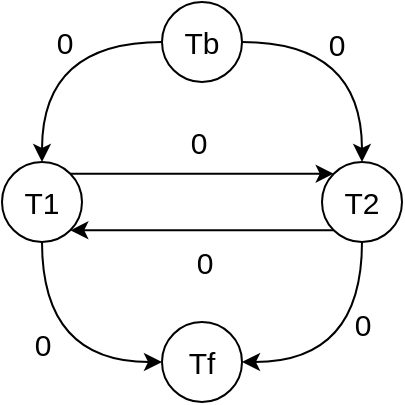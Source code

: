 <mxfile version="27.1.3">
  <diagram name="第 1 页" id="OsT5ZaaNAK7H2gvA3B1P">
    <mxGraphModel dx="1000" dy="677" grid="1" gridSize="10" guides="1" tooltips="1" connect="1" arrows="1" fold="1" page="1" pageScale="1" pageWidth="827" pageHeight="1169" math="0" shadow="0">
      <root>
        <mxCell id="0" />
        <mxCell id="1" parent="0" />
        <mxCell id="IYH3K6eARaPcJFEbaiTM-6" style="edgeStyle=orthogonalEdgeStyle;rounded=0;orthogonalLoop=1;jettySize=auto;html=1;exitX=0;exitY=0.5;exitDx=0;exitDy=0;entryX=0.5;entryY=0;entryDx=0;entryDy=0;curved=1;fontSize=15;" edge="1" parent="1" source="IYH3K6eARaPcJFEbaiTM-1" target="IYH3K6eARaPcJFEbaiTM-2">
          <mxGeometry relative="1" as="geometry" />
        </mxCell>
        <mxCell id="IYH3K6eARaPcJFEbaiTM-7" value="&lt;font&gt;0&lt;/font&gt;" style="edgeLabel;html=1;align=center;verticalAlign=middle;resizable=0;points=[];fontFamily=Helvetica;fontSize=15;fontColor=default;labelBackgroundColor=default;" vertex="1" connectable="0" parent="IYH3K6eARaPcJFEbaiTM-6">
          <mxGeometry x="-0.322" y="13" relative="1" as="geometry">
            <mxPoint x="-9" y="-13" as="offset" />
          </mxGeometry>
        </mxCell>
        <mxCell id="IYH3K6eARaPcJFEbaiTM-8" style="edgeStyle=orthogonalEdgeStyle;shape=connector;curved=1;rounded=0;orthogonalLoop=1;jettySize=auto;html=1;exitX=1;exitY=0.5;exitDx=0;exitDy=0;entryX=0.5;entryY=0;entryDx=0;entryDy=0;strokeColor=default;align=center;verticalAlign=middle;fontFamily=Helvetica;fontSize=15;fontColor=default;labelBackgroundColor=default;endArrow=classic;" edge="1" parent="1" source="IYH3K6eARaPcJFEbaiTM-1" target="IYH3K6eARaPcJFEbaiTM-3">
          <mxGeometry relative="1" as="geometry" />
        </mxCell>
        <mxCell id="IYH3K6eARaPcJFEbaiTM-9" value="0" style="edgeLabel;html=1;align=center;verticalAlign=middle;resizable=0;points=[];fontFamily=Helvetica;fontSize=15;fontColor=default;labelBackgroundColor=default;" vertex="1" connectable="0" parent="IYH3K6eARaPcJFEbaiTM-8">
          <mxGeometry x="0.222" y="-13" relative="1" as="geometry">
            <mxPoint y="-13" as="offset" />
          </mxGeometry>
        </mxCell>
        <mxCell id="IYH3K6eARaPcJFEbaiTM-1" value="Tb" style="ellipse;whiteSpace=wrap;html=1;aspect=fixed;fontSize=15;" vertex="1" parent="1">
          <mxGeometry x="360" y="200" width="40" height="40" as="geometry" />
        </mxCell>
        <mxCell id="IYH3K6eARaPcJFEbaiTM-10" style="edgeStyle=orthogonalEdgeStyle;shape=connector;curved=1;rounded=0;orthogonalLoop=1;jettySize=auto;html=1;exitX=1;exitY=0;exitDx=0;exitDy=0;entryX=0;entryY=0;entryDx=0;entryDy=0;strokeColor=default;align=center;verticalAlign=middle;fontFamily=Helvetica;fontSize=15;fontColor=default;labelBackgroundColor=default;endArrow=classic;" edge="1" parent="1" source="IYH3K6eARaPcJFEbaiTM-2" target="IYH3K6eARaPcJFEbaiTM-3">
          <mxGeometry relative="1" as="geometry" />
        </mxCell>
        <mxCell id="IYH3K6eARaPcJFEbaiTM-11" value="0" style="edgeLabel;html=1;align=center;verticalAlign=middle;resizable=0;points=[];fontFamily=Helvetica;fontSize=15;fontColor=default;labelBackgroundColor=default;" vertex="1" connectable="0" parent="IYH3K6eARaPcJFEbaiTM-10">
          <mxGeometry x="-0.025" y="3" relative="1" as="geometry">
            <mxPoint y="-13" as="offset" />
          </mxGeometry>
        </mxCell>
        <mxCell id="IYH3K6eARaPcJFEbaiTM-14" style="edgeStyle=orthogonalEdgeStyle;shape=connector;curved=1;rounded=0;orthogonalLoop=1;jettySize=auto;html=1;exitX=0.5;exitY=1;exitDx=0;exitDy=0;entryX=0;entryY=0.5;entryDx=0;entryDy=0;strokeColor=default;align=center;verticalAlign=middle;fontFamily=Helvetica;fontSize=15;fontColor=default;labelBackgroundColor=default;endArrow=classic;" edge="1" parent="1" source="IYH3K6eARaPcJFEbaiTM-2" target="IYH3K6eARaPcJFEbaiTM-4">
          <mxGeometry relative="1" as="geometry" />
        </mxCell>
        <mxCell id="IYH3K6eARaPcJFEbaiTM-16" value="0" style="edgeLabel;html=1;align=center;verticalAlign=middle;resizable=0;points=[];fontFamily=Helvetica;fontSize=15;fontColor=default;labelBackgroundColor=default;" vertex="1" connectable="0" parent="IYH3K6eARaPcJFEbaiTM-14">
          <mxGeometry x="-0.344" y="5" relative="1" as="geometry">
            <mxPoint x="-5" y="11" as="offset" />
          </mxGeometry>
        </mxCell>
        <mxCell id="IYH3K6eARaPcJFEbaiTM-2" value="&lt;font&gt;T1&lt;/font&gt;" style="ellipse;whiteSpace=wrap;html=1;aspect=fixed;fontSize=15;" vertex="1" parent="1">
          <mxGeometry x="280" y="280" width="40" height="40" as="geometry" />
        </mxCell>
        <mxCell id="IYH3K6eARaPcJFEbaiTM-12" style="edgeStyle=orthogonalEdgeStyle;shape=connector;curved=1;rounded=0;orthogonalLoop=1;jettySize=auto;html=1;exitX=0;exitY=1;exitDx=0;exitDy=0;entryX=1;entryY=1;entryDx=0;entryDy=0;strokeColor=default;align=center;verticalAlign=middle;fontFamily=Helvetica;fontSize=15;fontColor=default;labelBackgroundColor=default;endArrow=classic;" edge="1" parent="1" source="IYH3K6eARaPcJFEbaiTM-3" target="IYH3K6eARaPcJFEbaiTM-2">
          <mxGeometry relative="1" as="geometry" />
        </mxCell>
        <mxCell id="IYH3K6eARaPcJFEbaiTM-13" value="0" style="edgeLabel;html=1;align=center;verticalAlign=middle;resizable=0;points=[];fontFamily=Helvetica;fontSize=15;fontColor=default;labelBackgroundColor=default;" vertex="1" connectable="0" parent="IYH3K6eARaPcJFEbaiTM-12">
          <mxGeometry x="0.01" y="-2" relative="1" as="geometry">
            <mxPoint x="1" y="18" as="offset" />
          </mxGeometry>
        </mxCell>
        <mxCell id="IYH3K6eARaPcJFEbaiTM-15" style="edgeStyle=orthogonalEdgeStyle;shape=connector;curved=1;rounded=0;orthogonalLoop=1;jettySize=auto;html=1;exitX=0.5;exitY=1;exitDx=0;exitDy=0;entryX=1;entryY=0.5;entryDx=0;entryDy=0;strokeColor=default;align=center;verticalAlign=middle;fontFamily=Helvetica;fontSize=15;fontColor=default;labelBackgroundColor=default;endArrow=classic;" edge="1" parent="1" source="IYH3K6eARaPcJFEbaiTM-3" target="IYH3K6eARaPcJFEbaiTM-4">
          <mxGeometry relative="1" as="geometry" />
        </mxCell>
        <mxCell id="IYH3K6eARaPcJFEbaiTM-17" value="0" style="edgeLabel;html=1;align=center;verticalAlign=middle;resizable=0;points=[];fontFamily=Helvetica;fontSize=15;fontColor=default;labelBackgroundColor=default;" vertex="1" connectable="0" parent="IYH3K6eARaPcJFEbaiTM-15">
          <mxGeometry x="-0.361" y="-11" relative="1" as="geometry">
            <mxPoint x="11" y="2" as="offset" />
          </mxGeometry>
        </mxCell>
        <mxCell id="IYH3K6eARaPcJFEbaiTM-3" value="T2" style="ellipse;whiteSpace=wrap;html=1;aspect=fixed;fontSize=15;" vertex="1" parent="1">
          <mxGeometry x="440" y="280" width="40" height="40" as="geometry" />
        </mxCell>
        <mxCell id="IYH3K6eARaPcJFEbaiTM-4" value="Tf" style="ellipse;whiteSpace=wrap;html=1;aspect=fixed;fontSize=15;" vertex="1" parent="1">
          <mxGeometry x="360" y="360" width="40" height="40" as="geometry" />
        </mxCell>
      </root>
    </mxGraphModel>
  </diagram>
</mxfile>
